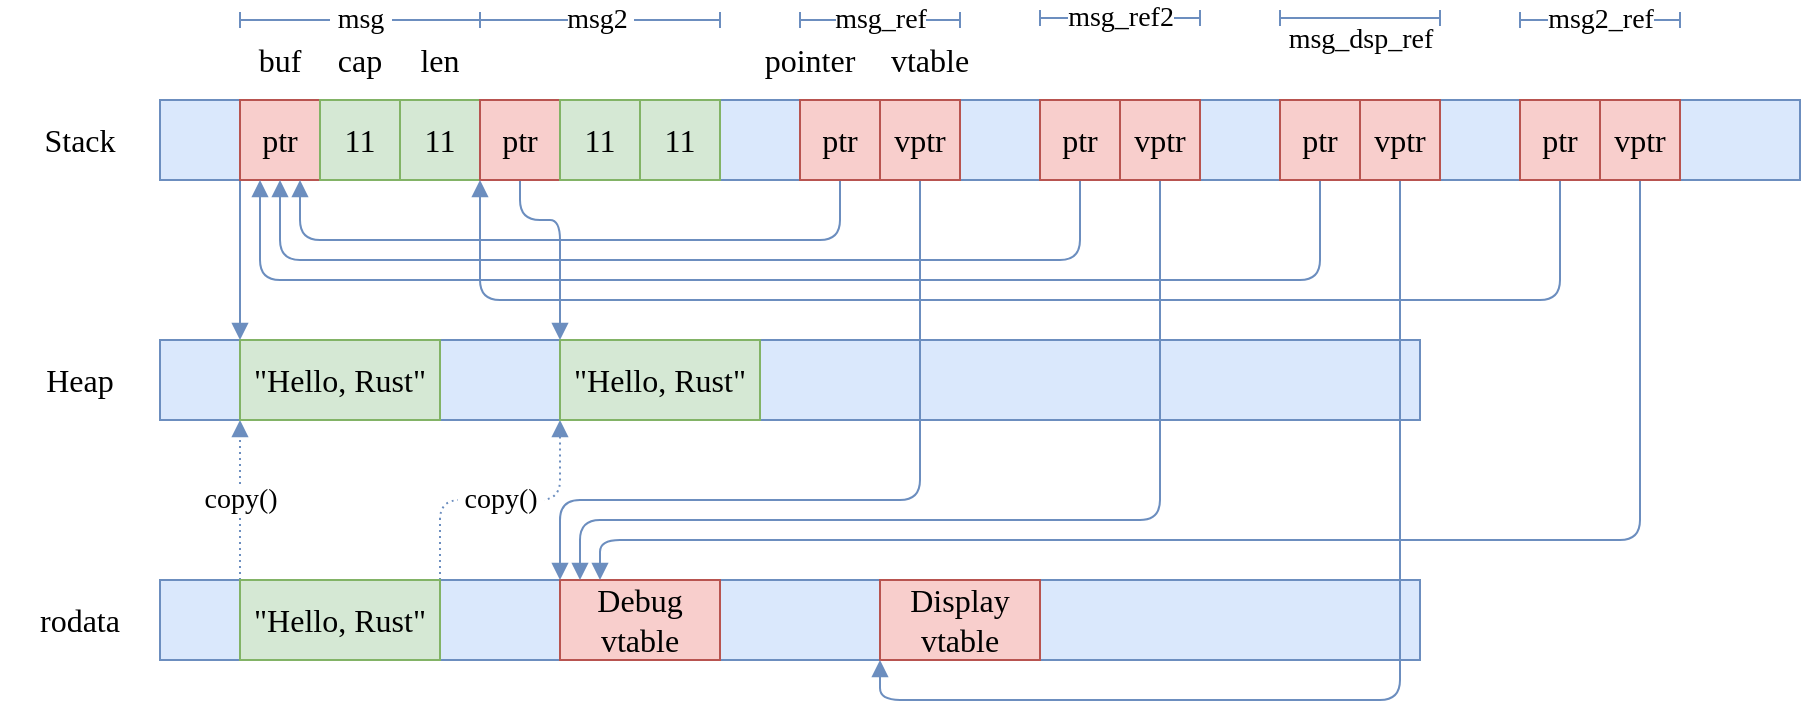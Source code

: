 <mxfile version="24.2.5" type="device">
  <diagram name="Page-1" id="jmqGi1KSzNjhvSyd0Z0h">
    <mxGraphModel dx="1420" dy="821" grid="1" gridSize="10" guides="1" tooltips="1" connect="1" arrows="1" fold="1" page="1" pageScale="1" pageWidth="850" pageHeight="1100" math="0" shadow="0">
      <root>
        <mxCell id="0" />
        <mxCell id="1" parent="0" />
        <mxCell id="_aXygyXRiX48YKzS0x2R-1" value="" style="rounded=0;whiteSpace=wrap;html=1;shadow=0;strokeColor=#6c8ebf;strokeWidth=1;fontFamily=Ubuntu;fontSize=16;fontStyle=0;fillColor=#dae8fc;" vertex="1" parent="1">
          <mxGeometry x="200" y="240" width="820" height="40" as="geometry" />
        </mxCell>
        <mxCell id="_aXygyXRiX48YKzS0x2R-2" value="Stack" style="text;html=1;align=center;verticalAlign=middle;whiteSpace=wrap;rounded=0;fontFamily=Ubuntu;fontSize=16;fontStyle=0;" vertex="1" parent="1">
          <mxGeometry x="120" y="240" width="80" height="40" as="geometry" />
        </mxCell>
        <mxCell id="_aXygyXRiX48YKzS0x2R-3" value="Heap" style="text;html=1;align=center;verticalAlign=middle;whiteSpace=wrap;rounded=0;fontFamily=Ubuntu;fontSize=16;fontStyle=0;" vertex="1" parent="1">
          <mxGeometry x="120" y="360" width="80" height="40" as="geometry" />
        </mxCell>
        <mxCell id="_aXygyXRiX48YKzS0x2R-4" value="" style="rounded=0;whiteSpace=wrap;html=1;shadow=0;strokeColor=#6c8ebf;strokeWidth=1;fontFamily=Ubuntu;fontSize=16;fontStyle=0;fillColor=#dae8fc;" vertex="1" parent="1">
          <mxGeometry x="200" y="360" width="630" height="40" as="geometry" />
        </mxCell>
        <mxCell id="_aXygyXRiX48YKzS0x2R-6" value="rodata" style="text;html=1;align=center;verticalAlign=middle;whiteSpace=wrap;rounded=0;fontFamily=Ubuntu;fontSize=16;fontStyle=0;" vertex="1" parent="1">
          <mxGeometry x="120" y="480" width="80" height="40" as="geometry" />
        </mxCell>
        <mxCell id="_aXygyXRiX48YKzS0x2R-8" value="" style="rounded=0;whiteSpace=wrap;html=1;shadow=0;strokeColor=#6c8ebf;strokeWidth=1;fontFamily=Ubuntu;fontSize=16;fontStyle=0;fillColor=#dae8fc;" vertex="1" parent="1">
          <mxGeometry x="200" y="480" width="630" height="40" as="geometry" />
        </mxCell>
        <mxCell id="_aXygyXRiX48YKzS0x2R-12" value="copy()" style="edgeStyle=orthogonalEdgeStyle;rounded=1;orthogonalLoop=1;jettySize=auto;html=1;entryX=0;entryY=1;entryDx=0;entryDy=0;shadow=0;strokeColor=#6c8ebf;strokeWidth=1;fontFamily=Ubuntu;fontSize=14;fontStyle=0;endArrow=block;endFill=1;fillColor=#dae8fc;exitX=0;exitY=0;exitDx=0;exitDy=0;dashed=1;dashPattern=1 2;" edge="1" parent="1" source="_aXygyXRiX48YKzS0x2R-7" target="_aXygyXRiX48YKzS0x2R-9">
          <mxGeometry relative="1" as="geometry" />
        </mxCell>
        <mxCell id="_aXygyXRiX48YKzS0x2R-13" value="&amp;nbsp;copy()&amp;nbsp;" style="edgeStyle=orthogonalEdgeStyle;rounded=1;orthogonalLoop=1;jettySize=auto;html=1;entryX=0;entryY=1;entryDx=0;entryDy=0;shadow=0;strokeColor=#6c8ebf;strokeWidth=1;fontFamily=Ubuntu;fontSize=14;fontStyle=0;endArrow=block;endFill=1;fillColor=#dae8fc;exitX=1;exitY=0;exitDx=0;exitDy=0;dashed=1;dashPattern=1 2;" edge="1" parent="1" source="_aXygyXRiX48YKzS0x2R-7" target="_aXygyXRiX48YKzS0x2R-10">
          <mxGeometry relative="1" as="geometry" />
        </mxCell>
        <mxCell id="_aXygyXRiX48YKzS0x2R-7" value="&quot;Hello, Rust&quot;" style="rounded=0;whiteSpace=wrap;html=1;shadow=0;strokeColor=#82b366;strokeWidth=1;fontFamily=Ubuntu;fontSize=16;fontStyle=0;fillColor=#d5e8d4;" vertex="1" parent="1">
          <mxGeometry x="240" y="480" width="100" height="40" as="geometry" />
        </mxCell>
        <mxCell id="_aXygyXRiX48YKzS0x2R-9" value="&quot;Hello, Rust&quot;" style="rounded=0;whiteSpace=wrap;html=1;shadow=0;strokeColor=#82b366;strokeWidth=1;fontFamily=Ubuntu;fontSize=16;fontStyle=0;fillColor=#d5e8d4;" vertex="1" parent="1">
          <mxGeometry x="240" y="360" width="100" height="40" as="geometry" />
        </mxCell>
        <mxCell id="_aXygyXRiX48YKzS0x2R-10" value="&quot;Hello, Rust&quot;" style="rounded=0;whiteSpace=wrap;html=1;shadow=0;strokeColor=#82b366;strokeWidth=1;fontFamily=Ubuntu;fontSize=16;fontStyle=0;fillColor=#d5e8d4;" vertex="1" parent="1">
          <mxGeometry x="400" y="360" width="100" height="40" as="geometry" />
        </mxCell>
        <mxCell id="_aXygyXRiX48YKzS0x2R-20" style="edgeStyle=orthogonalEdgeStyle;rounded=1;orthogonalLoop=1;jettySize=auto;html=1;entryX=0;entryY=0;entryDx=0;entryDy=0;shadow=0;strokeColor=#6c8ebf;strokeWidth=1;fontFamily=Ubuntu;fontSize=14;fontStyle=0;endArrow=block;endFill=1;fillColor=#dae8fc;exitX=0;exitY=1;exitDx=0;exitDy=0;" edge="1" parent="1" source="_aXygyXRiX48YKzS0x2R-14" target="_aXygyXRiX48YKzS0x2R-9">
          <mxGeometry relative="1" as="geometry" />
        </mxCell>
        <mxCell id="_aXygyXRiX48YKzS0x2R-14" value="ptr" style="rounded=0;whiteSpace=wrap;html=1;shadow=0;strokeColor=#b85450;strokeWidth=1;fontFamily=Ubuntu;fontSize=16;fontStyle=0;fillColor=#f8cecc;" vertex="1" parent="1">
          <mxGeometry x="240" y="240" width="40" height="40" as="geometry" />
        </mxCell>
        <mxCell id="_aXygyXRiX48YKzS0x2R-15" value="11" style="rounded=0;whiteSpace=wrap;html=1;shadow=0;strokeColor=#82b366;strokeWidth=1;fontFamily=Ubuntu;fontSize=16;fontStyle=0;fillColor=#d5e8d4;" vertex="1" parent="1">
          <mxGeometry x="280" y="240" width="40" height="40" as="geometry" />
        </mxCell>
        <mxCell id="_aXygyXRiX48YKzS0x2R-16" value="11" style="rounded=0;whiteSpace=wrap;html=1;shadow=0;strokeColor=#82b366;strokeWidth=1;fontFamily=Ubuntu;fontSize=16;fontStyle=0;fillColor=#d5e8d4;" vertex="1" parent="1">
          <mxGeometry x="320" y="240" width="40" height="40" as="geometry" />
        </mxCell>
        <mxCell id="_aXygyXRiX48YKzS0x2R-21" style="edgeStyle=orthogonalEdgeStyle;rounded=1;orthogonalLoop=1;jettySize=auto;html=1;entryX=0;entryY=0;entryDx=0;entryDy=0;shadow=0;strokeColor=#6c8ebf;strokeWidth=1;fontFamily=Ubuntu;fontSize=14;fontStyle=0;endArrow=block;endFill=1;fillColor=#dae8fc;" edge="1" parent="1" target="_aXygyXRiX48YKzS0x2R-10">
          <mxGeometry relative="1" as="geometry">
            <mxPoint x="380" y="280" as="sourcePoint" />
            <Array as="points">
              <mxPoint x="380" y="300" />
              <mxPoint x="400" y="300" />
            </Array>
          </mxGeometry>
        </mxCell>
        <mxCell id="_aXygyXRiX48YKzS0x2R-17" value="ptr" style="rounded=0;whiteSpace=wrap;html=1;shadow=0;strokeColor=#b85450;strokeWidth=1;fontFamily=Ubuntu;fontSize=16;fontStyle=0;fillColor=#f8cecc;" vertex="1" parent="1">
          <mxGeometry x="360" y="240" width="40" height="40" as="geometry" />
        </mxCell>
        <mxCell id="_aXygyXRiX48YKzS0x2R-18" value="11" style="rounded=0;whiteSpace=wrap;html=1;shadow=0;strokeColor=#82b366;strokeWidth=1;fontFamily=Ubuntu;fontSize=16;fontStyle=0;fillColor=#d5e8d4;" vertex="1" parent="1">
          <mxGeometry x="400" y="240" width="40" height="40" as="geometry" />
        </mxCell>
        <mxCell id="_aXygyXRiX48YKzS0x2R-19" value="11" style="rounded=0;whiteSpace=wrap;html=1;shadow=0;strokeColor=#82b366;strokeWidth=1;fontFamily=Ubuntu;fontSize=16;fontStyle=0;fillColor=#d5e8d4;" vertex="1" parent="1">
          <mxGeometry x="440" y="240" width="40" height="40" as="geometry" />
        </mxCell>
        <mxCell id="_aXygyXRiX48YKzS0x2R-22" value="buf" style="text;html=1;align=center;verticalAlign=middle;whiteSpace=wrap;rounded=0;fontFamily=Ubuntu;fontSize=16;fontStyle=0;" vertex="1" parent="1">
          <mxGeometry x="240" y="200" width="40" height="40" as="geometry" />
        </mxCell>
        <mxCell id="_aXygyXRiX48YKzS0x2R-23" value="len" style="text;html=1;align=center;verticalAlign=middle;whiteSpace=wrap;rounded=0;fontFamily=Ubuntu;fontSize=16;fontStyle=0;" vertex="1" parent="1">
          <mxGeometry x="320" y="200" width="40" height="40" as="geometry" />
        </mxCell>
        <mxCell id="_aXygyXRiX48YKzS0x2R-24" value="cap" style="text;html=1;align=center;verticalAlign=middle;whiteSpace=wrap;rounded=0;fontFamily=Ubuntu;fontSize=16;fontStyle=0;" vertex="1" parent="1">
          <mxGeometry x="280" y="200" width="40" height="40" as="geometry" />
        </mxCell>
        <mxCell id="_aXygyXRiX48YKzS0x2R-25" value="&amp;nbsp;msg&amp;nbsp;" style="endArrow=baseDash;startArrow=baseDash;html=1;rounded=1;shadow=0;strokeColor=#6c8ebf;strokeWidth=1;fontFamily=Ubuntu;fontSize=14;fontStyle=0;fillColor=#dae8fc;endFill=0;startFill=0;" edge="1" parent="1">
          <mxGeometry width="50" height="50" relative="1" as="geometry">
            <mxPoint x="240" y="200" as="sourcePoint" />
            <mxPoint x="360" y="200" as="targetPoint" />
          </mxGeometry>
        </mxCell>
        <mxCell id="_aXygyXRiX48YKzS0x2R-26" value="msg2&amp;nbsp;" style="endArrow=baseDash;startArrow=baseDash;html=1;rounded=1;shadow=0;strokeColor=#6c8ebf;strokeWidth=1;fontFamily=Ubuntu;fontSize=14;fontStyle=0;fillColor=#dae8fc;endFill=0;startFill=0;" edge="1" parent="1">
          <mxGeometry width="50" height="50" relative="1" as="geometry">
            <mxPoint x="360" y="200" as="sourcePoint" />
            <mxPoint x="480" y="200" as="targetPoint" />
          </mxGeometry>
        </mxCell>
        <mxCell id="_aXygyXRiX48YKzS0x2R-31" style="edgeStyle=orthogonalEdgeStyle;rounded=1;orthogonalLoop=1;jettySize=auto;html=1;entryX=0.75;entryY=1;entryDx=0;entryDy=0;shadow=0;strokeColor=#6c8ebf;strokeWidth=1;fontFamily=Ubuntu;fontSize=14;fontStyle=0;endArrow=block;endFill=1;fillColor=#dae8fc;" edge="1" parent="1" source="_aXygyXRiX48YKzS0x2R-27" target="_aXygyXRiX48YKzS0x2R-14">
          <mxGeometry relative="1" as="geometry">
            <mxPoint x="540" y="290" as="sourcePoint" />
            <mxPoint x="270" y="290" as="targetPoint" />
            <Array as="points">
              <mxPoint x="540" y="310" />
              <mxPoint x="270" y="310" />
            </Array>
          </mxGeometry>
        </mxCell>
        <mxCell id="_aXygyXRiX48YKzS0x2R-27" value="ptr" style="rounded=0;whiteSpace=wrap;html=1;shadow=0;strokeColor=#b85450;strokeWidth=1;fontFamily=Ubuntu;fontSize=16;fontStyle=0;fillColor=#f8cecc;" vertex="1" parent="1">
          <mxGeometry x="520" y="240" width="40" height="40" as="geometry" />
        </mxCell>
        <mxCell id="_aXygyXRiX48YKzS0x2R-28" value="Debug vtable" style="rounded=0;whiteSpace=wrap;html=1;shadow=0;strokeColor=#b85450;strokeWidth=1;fontFamily=Ubuntu;fontSize=16;fontStyle=0;fillColor=#f8cecc;" vertex="1" parent="1">
          <mxGeometry x="400" y="480" width="80" height="40" as="geometry" />
        </mxCell>
        <mxCell id="_aXygyXRiX48YKzS0x2R-29" value="Display vtable" style="rounded=0;whiteSpace=wrap;html=1;shadow=0;strokeColor=#b85450;strokeWidth=1;fontFamily=Ubuntu;fontSize=16;fontStyle=0;fillColor=#f8cecc;" vertex="1" parent="1">
          <mxGeometry x="560" y="480" width="80" height="40" as="geometry" />
        </mxCell>
        <mxCell id="_aXygyXRiX48YKzS0x2R-37" style="edgeStyle=orthogonalEdgeStyle;rounded=1;orthogonalLoop=1;jettySize=auto;html=1;entryX=0;entryY=0;entryDx=0;entryDy=0;shadow=0;strokeColor=#6c8ebf;strokeWidth=1;fontFamily=Ubuntu;fontSize=14;fontStyle=0;endArrow=block;endFill=1;fillColor=#dae8fc;" edge="1" parent="1" source="_aXygyXRiX48YKzS0x2R-30" target="_aXygyXRiX48YKzS0x2R-28">
          <mxGeometry relative="1" as="geometry">
            <Array as="points">
              <mxPoint x="580" y="440" />
              <mxPoint x="400" y="440" />
            </Array>
          </mxGeometry>
        </mxCell>
        <mxCell id="_aXygyXRiX48YKzS0x2R-30" value="vptr" style="rounded=0;whiteSpace=wrap;html=1;shadow=0;strokeColor=#b85450;strokeWidth=1;fontFamily=Ubuntu;fontSize=16;fontStyle=0;fillColor=#f8cecc;" vertex="1" parent="1">
          <mxGeometry x="560" y="240" width="40" height="40" as="geometry" />
        </mxCell>
        <mxCell id="_aXygyXRiX48YKzS0x2R-33" value="msg_ref" style="endArrow=baseDash;startArrow=baseDash;html=1;rounded=1;shadow=0;strokeColor=#6c8ebf;strokeWidth=1;fontFamily=Ubuntu;fontSize=14;fontStyle=0;fillColor=#dae8fc;endFill=0;startFill=0;" edge="1" parent="1">
          <mxGeometry width="50" height="50" relative="1" as="geometry">
            <mxPoint x="520" y="200" as="sourcePoint" />
            <mxPoint x="600" y="200" as="targetPoint" />
            <mxPoint as="offset" />
          </mxGeometry>
        </mxCell>
        <mxCell id="_aXygyXRiX48YKzS0x2R-38" style="edgeStyle=orthogonalEdgeStyle;rounded=1;orthogonalLoop=1;jettySize=auto;html=1;shadow=0;strokeColor=#6c8ebf;strokeWidth=1;fontFamily=Ubuntu;fontSize=14;fontStyle=0;endArrow=block;endFill=1;fillColor=#dae8fc;exitX=0.5;exitY=1;exitDx=0;exitDy=0;" edge="1" parent="1" source="_aXygyXRiX48YKzS0x2R-35">
          <mxGeometry relative="1" as="geometry">
            <mxPoint x="410" y="480" as="targetPoint" />
            <Array as="points">
              <mxPoint x="700" y="450" />
              <mxPoint x="410" y="450" />
              <mxPoint x="410" y="480" />
            </Array>
          </mxGeometry>
        </mxCell>
        <mxCell id="_aXygyXRiX48YKzS0x2R-39" style="edgeStyle=orthogonalEdgeStyle;rounded=1;orthogonalLoop=1;jettySize=auto;html=1;shadow=0;strokeColor=#6c8ebf;strokeWidth=1;fontFamily=Ubuntu;fontSize=14;fontStyle=0;endArrow=block;endFill=1;fillColor=#dae8fc;entryX=0.5;entryY=1;entryDx=0;entryDy=0;" edge="1" parent="1" source="_aXygyXRiX48YKzS0x2R-34" target="_aXygyXRiX48YKzS0x2R-14">
          <mxGeometry relative="1" as="geometry">
            <mxPoint x="260" y="280" as="targetPoint" />
            <Array as="points">
              <mxPoint x="660" y="320" />
              <mxPoint x="260" y="320" />
            </Array>
          </mxGeometry>
        </mxCell>
        <mxCell id="_aXygyXRiX48YKzS0x2R-34" value="ptr" style="rounded=0;whiteSpace=wrap;html=1;shadow=0;strokeColor=#b85450;strokeWidth=1;fontFamily=Ubuntu;fontSize=16;fontStyle=0;fillColor=#f8cecc;" vertex="1" parent="1">
          <mxGeometry x="640" y="240" width="40" height="40" as="geometry" />
        </mxCell>
        <mxCell id="_aXygyXRiX48YKzS0x2R-35" value="vptr" style="rounded=0;whiteSpace=wrap;html=1;shadow=0;strokeColor=#b85450;strokeWidth=1;fontFamily=Ubuntu;fontSize=16;fontStyle=0;fillColor=#f8cecc;" vertex="1" parent="1">
          <mxGeometry x="680" y="240" width="40" height="40" as="geometry" />
        </mxCell>
        <mxCell id="_aXygyXRiX48YKzS0x2R-36" value="msg_ref2" style="endArrow=baseDash;startArrow=baseDash;html=1;rounded=1;shadow=0;strokeColor=#6c8ebf;strokeWidth=1;fontFamily=Ubuntu;fontSize=14;fontStyle=0;fillColor=#dae8fc;endFill=0;startFill=0;" edge="1" parent="1">
          <mxGeometry width="50" height="50" relative="1" as="geometry">
            <mxPoint x="640" y="199" as="sourcePoint" />
            <mxPoint x="720" y="199" as="targetPoint" />
            <mxPoint as="offset" />
          </mxGeometry>
        </mxCell>
        <mxCell id="_aXygyXRiX48YKzS0x2R-45" style="edgeStyle=orthogonalEdgeStyle;rounded=1;orthogonalLoop=1;jettySize=auto;html=1;entryX=0.25;entryY=1;entryDx=0;entryDy=0;shadow=0;strokeColor=#6c8ebf;strokeWidth=1;fontFamily=Ubuntu;fontSize=14;fontStyle=0;endArrow=block;endFill=1;fillColor=#dae8fc;exitX=0.5;exitY=1;exitDx=0;exitDy=0;" edge="1" parent="1" source="_aXygyXRiX48YKzS0x2R-40" target="_aXygyXRiX48YKzS0x2R-14">
          <mxGeometry relative="1" as="geometry">
            <mxPoint x="780" y="290" as="sourcePoint" />
            <mxPoint x="250" y="290" as="targetPoint" />
            <Array as="points">
              <mxPoint x="780" y="330" />
              <mxPoint x="250" y="330" />
            </Array>
          </mxGeometry>
        </mxCell>
        <mxCell id="_aXygyXRiX48YKzS0x2R-40" value="ptr" style="rounded=0;whiteSpace=wrap;html=1;shadow=0;strokeColor=#b85450;strokeWidth=1;fontFamily=Ubuntu;fontSize=16;fontStyle=0;fillColor=#f8cecc;" vertex="1" parent="1">
          <mxGeometry x="760" y="240" width="40" height="40" as="geometry" />
        </mxCell>
        <mxCell id="_aXygyXRiX48YKzS0x2R-49" style="edgeStyle=orthogonalEdgeStyle;rounded=1;orthogonalLoop=1;jettySize=auto;html=1;entryX=0;entryY=1;entryDx=0;entryDy=0;shadow=0;strokeColor=#6c8ebf;strokeWidth=1;fontFamily=Ubuntu;fontSize=14;fontStyle=0;endArrow=block;endFill=1;fillColor=#dae8fc;" edge="1" parent="1" source="_aXygyXRiX48YKzS0x2R-41" target="_aXygyXRiX48YKzS0x2R-29">
          <mxGeometry relative="1" as="geometry">
            <Array as="points">
              <mxPoint x="820" y="540" />
              <mxPoint x="560" y="540" />
            </Array>
          </mxGeometry>
        </mxCell>
        <mxCell id="_aXygyXRiX48YKzS0x2R-41" value="vptr" style="rounded=0;whiteSpace=wrap;html=1;shadow=0;strokeColor=#b85450;strokeWidth=1;fontFamily=Ubuntu;fontSize=16;fontStyle=0;fillColor=#f8cecc;" vertex="1" parent="1">
          <mxGeometry x="800" y="240" width="40" height="40" as="geometry" />
        </mxCell>
        <mxCell id="_aXygyXRiX48YKzS0x2R-50" style="edgeStyle=orthogonalEdgeStyle;rounded=1;orthogonalLoop=1;jettySize=auto;html=1;shadow=0;strokeColor=#6c8ebf;strokeWidth=1;fontFamily=Ubuntu;fontSize=14;fontStyle=0;endArrow=block;endFill=1;fillColor=#dae8fc;entryX=0;entryY=1;entryDx=0;entryDy=0;" edge="1" parent="1" source="_aXygyXRiX48YKzS0x2R-42" target="_aXygyXRiX48YKzS0x2R-17">
          <mxGeometry relative="1" as="geometry">
            <mxPoint x="270" y="340" as="targetPoint" />
            <Array as="points">
              <mxPoint x="900" y="340" />
              <mxPoint x="360" y="340" />
            </Array>
          </mxGeometry>
        </mxCell>
        <mxCell id="_aXygyXRiX48YKzS0x2R-42" value="ptr" style="rounded=0;whiteSpace=wrap;html=1;shadow=0;strokeColor=#b85450;strokeWidth=1;fontFamily=Ubuntu;fontSize=16;fontStyle=0;fillColor=#f8cecc;" vertex="1" parent="1">
          <mxGeometry x="880" y="240" width="40" height="40" as="geometry" />
        </mxCell>
        <mxCell id="_aXygyXRiX48YKzS0x2R-48" style="edgeStyle=orthogonalEdgeStyle;rounded=1;orthogonalLoop=1;jettySize=auto;html=1;entryX=0.25;entryY=0;entryDx=0;entryDy=0;shadow=0;strokeColor=#6c8ebf;strokeWidth=1;fontFamily=Ubuntu;fontSize=14;fontStyle=0;endArrow=block;endFill=1;fillColor=#dae8fc;" edge="1" parent="1" source="_aXygyXRiX48YKzS0x2R-43" target="_aXygyXRiX48YKzS0x2R-28">
          <mxGeometry relative="1" as="geometry">
            <Array as="points">
              <mxPoint x="940" y="460" />
              <mxPoint x="420" y="460" />
            </Array>
          </mxGeometry>
        </mxCell>
        <mxCell id="_aXygyXRiX48YKzS0x2R-43" value="vptr" style="rounded=0;whiteSpace=wrap;html=1;shadow=0;strokeColor=#b85450;strokeWidth=1;fontFamily=Ubuntu;fontSize=16;fontStyle=0;fillColor=#f8cecc;" vertex="1" parent="1">
          <mxGeometry x="920" y="240" width="40" height="40" as="geometry" />
        </mxCell>
        <mxCell id="_aXygyXRiX48YKzS0x2R-44" value="msg_dsp_ref" style="endArrow=baseDash;startArrow=baseDash;html=1;rounded=1;shadow=0;strokeColor=#6c8ebf;strokeWidth=1;fontFamily=Ubuntu;fontSize=14;fontStyle=0;fillColor=#dae8fc;endFill=0;startFill=0;" edge="1" parent="1">
          <mxGeometry y="-11" width="50" height="50" relative="1" as="geometry">
            <mxPoint x="760" y="199" as="sourcePoint" />
            <mxPoint x="840" y="199" as="targetPoint" />
            <mxPoint as="offset" />
          </mxGeometry>
        </mxCell>
        <mxCell id="_aXygyXRiX48YKzS0x2R-47" value="msg2_ref" style="endArrow=baseDash;startArrow=baseDash;html=1;rounded=1;shadow=0;strokeColor=#6c8ebf;strokeWidth=1;fontFamily=Ubuntu;fontSize=14;fontStyle=0;fillColor=#dae8fc;endFill=0;startFill=0;" edge="1" parent="1">
          <mxGeometry width="50" height="50" relative="1" as="geometry">
            <mxPoint x="880" y="200" as="sourcePoint" />
            <mxPoint x="960" y="200" as="targetPoint" />
            <mxPoint as="offset" />
          </mxGeometry>
        </mxCell>
        <mxCell id="_aXygyXRiX48YKzS0x2R-51" value="pointer" style="text;html=1;align=center;verticalAlign=middle;whiteSpace=wrap;rounded=0;fontFamily=Ubuntu;fontSize=16;fontStyle=0;" vertex="1" parent="1">
          <mxGeometry x="490" y="200" width="70" height="40" as="geometry" />
        </mxCell>
        <mxCell id="_aXygyXRiX48YKzS0x2R-52" value="vtable" style="text;html=1;align=center;verticalAlign=middle;whiteSpace=wrap;rounded=0;fontFamily=Ubuntu;fontSize=16;fontStyle=0;" vertex="1" parent="1">
          <mxGeometry x="560" y="200" width="50" height="40" as="geometry" />
        </mxCell>
      </root>
    </mxGraphModel>
  </diagram>
</mxfile>
